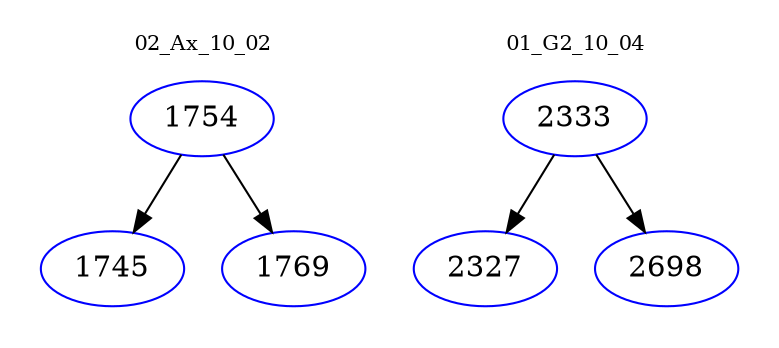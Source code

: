 digraph{
subgraph cluster_0 {
color = white
label = "02_Ax_10_02";
fontsize=10;
T0_1754 [label="1754", color="blue"]
T0_1754 -> T0_1745 [color="black"]
T0_1745 [label="1745", color="blue"]
T0_1754 -> T0_1769 [color="black"]
T0_1769 [label="1769", color="blue"]
}
subgraph cluster_1 {
color = white
label = "01_G2_10_04";
fontsize=10;
T1_2333 [label="2333", color="blue"]
T1_2333 -> T1_2327 [color="black"]
T1_2327 [label="2327", color="blue"]
T1_2333 -> T1_2698 [color="black"]
T1_2698 [label="2698", color="blue"]
}
}
